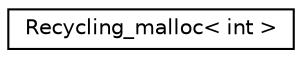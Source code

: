 digraph "Graphical Class Hierarchy"
{
 // LATEX_PDF_SIZE
  edge [fontname="Helvetica",fontsize="10",labelfontname="Helvetica",labelfontsize="10"];
  node [fontname="Helvetica",fontsize="10",shape=record];
  rankdir="LR";
  Node0 [label="Recycling_malloc\< int \>",height=0.2,width=0.4,color="black", fillcolor="white", style="filled",URL="$class_recycling__malloc.html",tooltip=" "];
}
